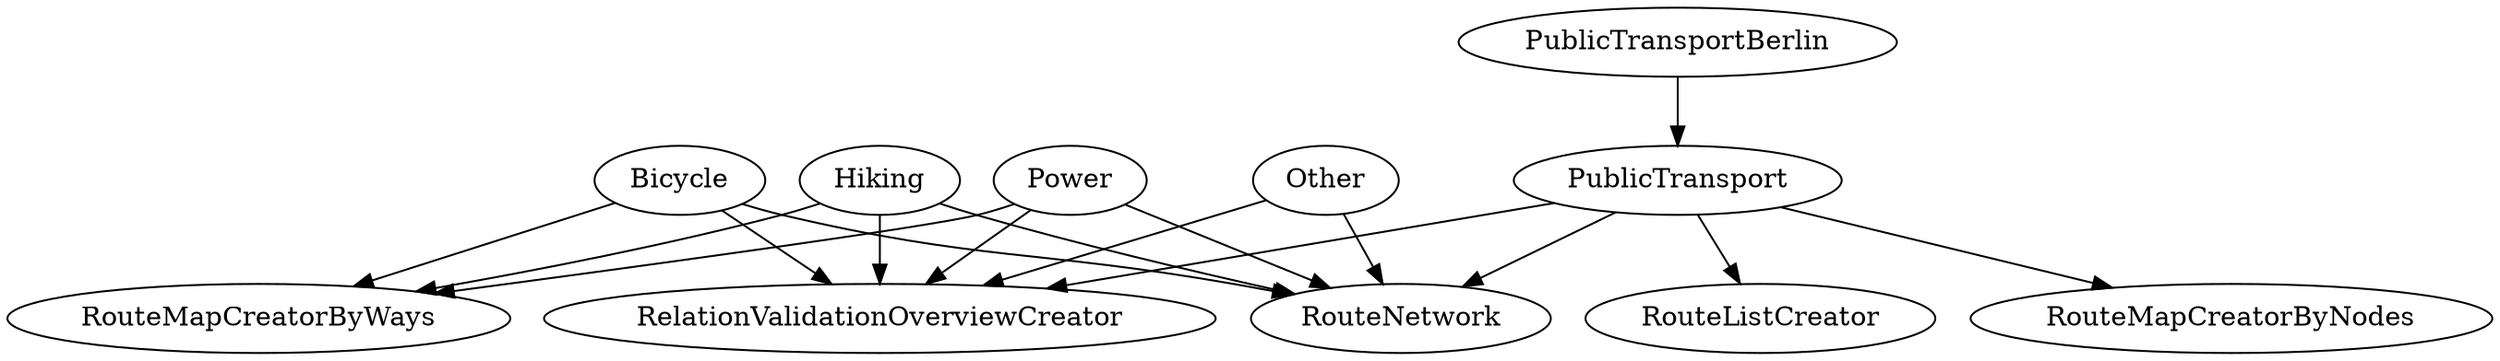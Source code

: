 digraph inheritance {
	Bicycle -> RouteNetwork;
	Bicycle -> RouteMapCreatorByWays;
	Bicycle -> RelationValidationOverviewCreator;
	Hiking -> RouteNetwork;
	Hiking -> RouteMapCreatorByWays;
	Hiking -> RelationValidationOverviewCreator;
	Power -> RouteNetwork;
	Power -> RouteMapCreatorByWays;
	Power -> RelationValidationOverviewCreator;
	Other -> RouteNetwork;
	Other -> RelationValidationOverviewCreator;
	PublicTransport -> RouteNetwork;
	PublicTransport -> RouteMapCreatorByNodes;
	PublicTransport -> RouteListCreator;
	PublicTransport -> RelationValidationOverviewCreator;
	PublicTransportBerlin -> PublicTransport;
}
